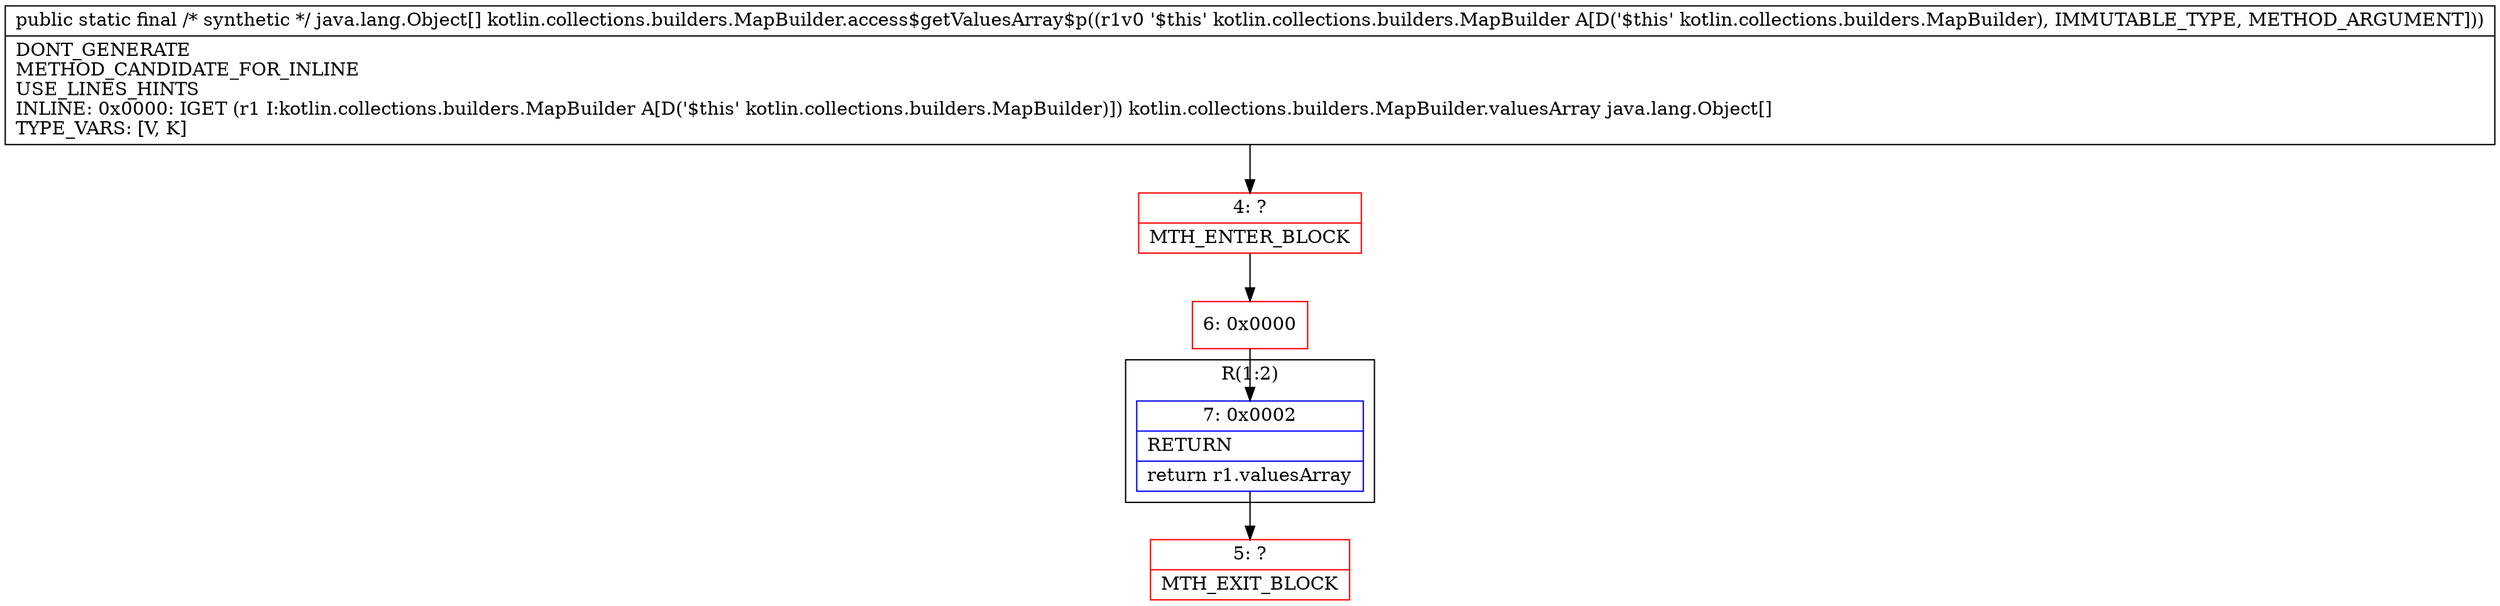 digraph "CFG forkotlin.collections.builders.MapBuilder.access$getValuesArray$p(Lkotlin\/collections\/builders\/MapBuilder;)[Ljava\/lang\/Object;" {
subgraph cluster_Region_1525682560 {
label = "R(1:2)";
node [shape=record,color=blue];
Node_7 [shape=record,label="{7\:\ 0x0002|RETURN\l|return r1.valuesArray\l}"];
}
Node_4 [shape=record,color=red,label="{4\:\ ?|MTH_ENTER_BLOCK\l}"];
Node_6 [shape=record,color=red,label="{6\:\ 0x0000}"];
Node_5 [shape=record,color=red,label="{5\:\ ?|MTH_EXIT_BLOCK\l}"];
MethodNode[shape=record,label="{public static final \/* synthetic *\/ java.lang.Object[] kotlin.collections.builders.MapBuilder.access$getValuesArray$p((r1v0 '$this' kotlin.collections.builders.MapBuilder A[D('$this' kotlin.collections.builders.MapBuilder), IMMUTABLE_TYPE, METHOD_ARGUMENT]))  | DONT_GENERATE\lMETHOD_CANDIDATE_FOR_INLINE\lUSE_LINES_HINTS\lINLINE: 0x0000: IGET  (r1 I:kotlin.collections.builders.MapBuilder A[D('$this' kotlin.collections.builders.MapBuilder)]) kotlin.collections.builders.MapBuilder.valuesArray java.lang.Object[]\lTYPE_VARS: [V, K]\l}"];
MethodNode -> Node_4;Node_7 -> Node_5;
Node_4 -> Node_6;
Node_6 -> Node_7;
}

